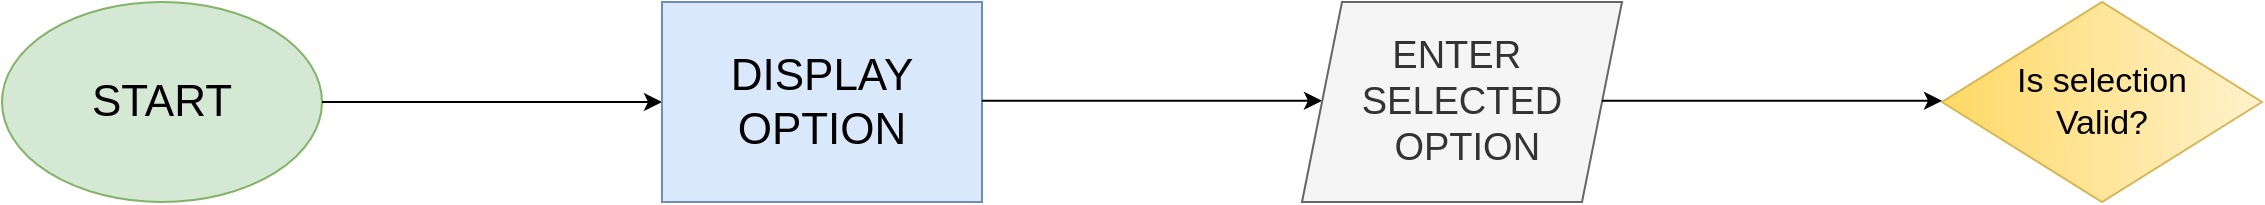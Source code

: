 <mxfile version="24.7.17">
  <diagram name="Page-1" id="fD3oFx35UN4b9yw6zkIM">
    <mxGraphModel dx="1741" dy="973" grid="1" gridSize="10" guides="1" tooltips="1" connect="1" arrows="1" fold="1" page="1" pageScale="1" pageWidth="850" pageHeight="1100" math="0" shadow="0">
      <root>
        <mxCell id="0" />
        <mxCell id="1" parent="0" />
        <mxCell id="VEvwKwhvWMD62rh19tgJ-2" value="&lt;font style=&quot;font-size: 22px;&quot;&gt;START&lt;/font&gt;" style="ellipse;whiteSpace=wrap;html=1;fillColor=#d5e8d4;strokeColor=#82b366;" vertex="1" parent="1">
          <mxGeometry x="40" y="350" width="160" height="100" as="geometry" />
        </mxCell>
        <mxCell id="VEvwKwhvWMD62rh19tgJ-3" value="" style="endArrow=classic;html=1;rounded=0;exitX=1;exitY=0.5;exitDx=0;exitDy=0;" edge="1" parent="1" source="VEvwKwhvWMD62rh19tgJ-2">
          <mxGeometry width="50" height="50" relative="1" as="geometry">
            <mxPoint x="560" y="520" as="sourcePoint" />
            <mxPoint x="370" y="400" as="targetPoint" />
          </mxGeometry>
        </mxCell>
        <mxCell id="VEvwKwhvWMD62rh19tgJ-4" value="&lt;font style=&quot;font-size: 22px;&quot;&gt;DISPLAY OPTION&lt;/font&gt;" style="rounded=0;whiteSpace=wrap;html=1;fillColor=#dae8fc;strokeColor=#6c8ebf;" vertex="1" parent="1">
          <mxGeometry x="370" y="350" width="160" height="100" as="geometry" />
        </mxCell>
        <mxCell id="VEvwKwhvWMD62rh19tgJ-5" value="" style="endArrow=classic;html=1;rounded=0;exitX=1;exitY=0.5;exitDx=0;exitDy=0;" edge="1" parent="1">
          <mxGeometry width="50" height="50" relative="1" as="geometry">
            <mxPoint x="530" y="399.38" as="sourcePoint" />
            <mxPoint x="700" y="399.38" as="targetPoint" />
          </mxGeometry>
        </mxCell>
        <mxCell id="VEvwKwhvWMD62rh19tgJ-6" value="&lt;font style=&quot;font-size: 19px;&quot;&gt;ENTER&amp;nbsp;&lt;/font&gt;&lt;div style=&quot;font-size: 19px;&quot;&gt;&lt;font style=&quot;font-size: 19px;&quot;&gt;SELECTED&lt;/font&gt;&lt;div style=&quot;&quot;&gt;&lt;font style=&quot;font-size: 19px;&quot;&gt;&amp;nbsp;OPTION&lt;/font&gt;&lt;/div&gt;&lt;/div&gt;" style="shape=parallelogram;perimeter=parallelogramPerimeter;whiteSpace=wrap;html=1;fixedSize=1;align=center;fillColor=#f5f5f5;fontColor=#333333;strokeColor=#666666;" vertex="1" parent="1">
          <mxGeometry x="690" y="350" width="160" height="100" as="geometry" />
        </mxCell>
        <mxCell id="VEvwKwhvWMD62rh19tgJ-9" value="&lt;font style=&quot;font-size: 17px;&quot;&gt;Is selection&lt;/font&gt;&lt;div style=&quot;font-size: 17px;&quot;&gt;&lt;font style=&quot;font-size: 17px;&quot;&gt;Valid?&lt;/font&gt;&lt;/div&gt;" style="rhombus;whiteSpace=wrap;html=1;direction=south;fillColor=#fff2cc;strokeColor=#d6b656;gradientColor=#ffd966;" vertex="1" parent="1">
          <mxGeometry x="1010" y="350" width="160" height="100" as="geometry" />
        </mxCell>
        <mxCell id="VEvwKwhvWMD62rh19tgJ-11" value="" style="endArrow=classic;html=1;rounded=0;exitX=1;exitY=0.5;exitDx=0;exitDy=0;" edge="1" parent="1">
          <mxGeometry width="50" height="50" relative="1" as="geometry">
            <mxPoint x="840" y="399.37" as="sourcePoint" />
            <mxPoint x="1010" y="399.37" as="targetPoint" />
          </mxGeometry>
        </mxCell>
      </root>
    </mxGraphModel>
  </diagram>
</mxfile>
